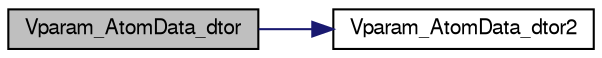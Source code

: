 digraph "Vparam_AtomData_dtor"
{
  edge [fontname="FreeSans",fontsize="10",labelfontname="FreeSans",labelfontsize="10"];
  node [fontname="FreeSans",fontsize="10",shape=record];
  rankdir="LR";
  Node1 [label="Vparam_AtomData_dtor",height=0.2,width=0.4,color="black", fillcolor="grey75", style="filled" fontcolor="black"];
  Node1 -> Node2 [color="midnightblue",fontsize="10",style="solid",fontname="FreeSans"];
  Node2 [label="Vparam_AtomData_dtor2",height=0.2,width=0.4,color="black", fillcolor="white", style="filled",URL="$group___vparam.html#gabb9ac22e1136349132d7a1a5dd0ef819",tooltip="FORTRAN stub to destroy object."];
}
